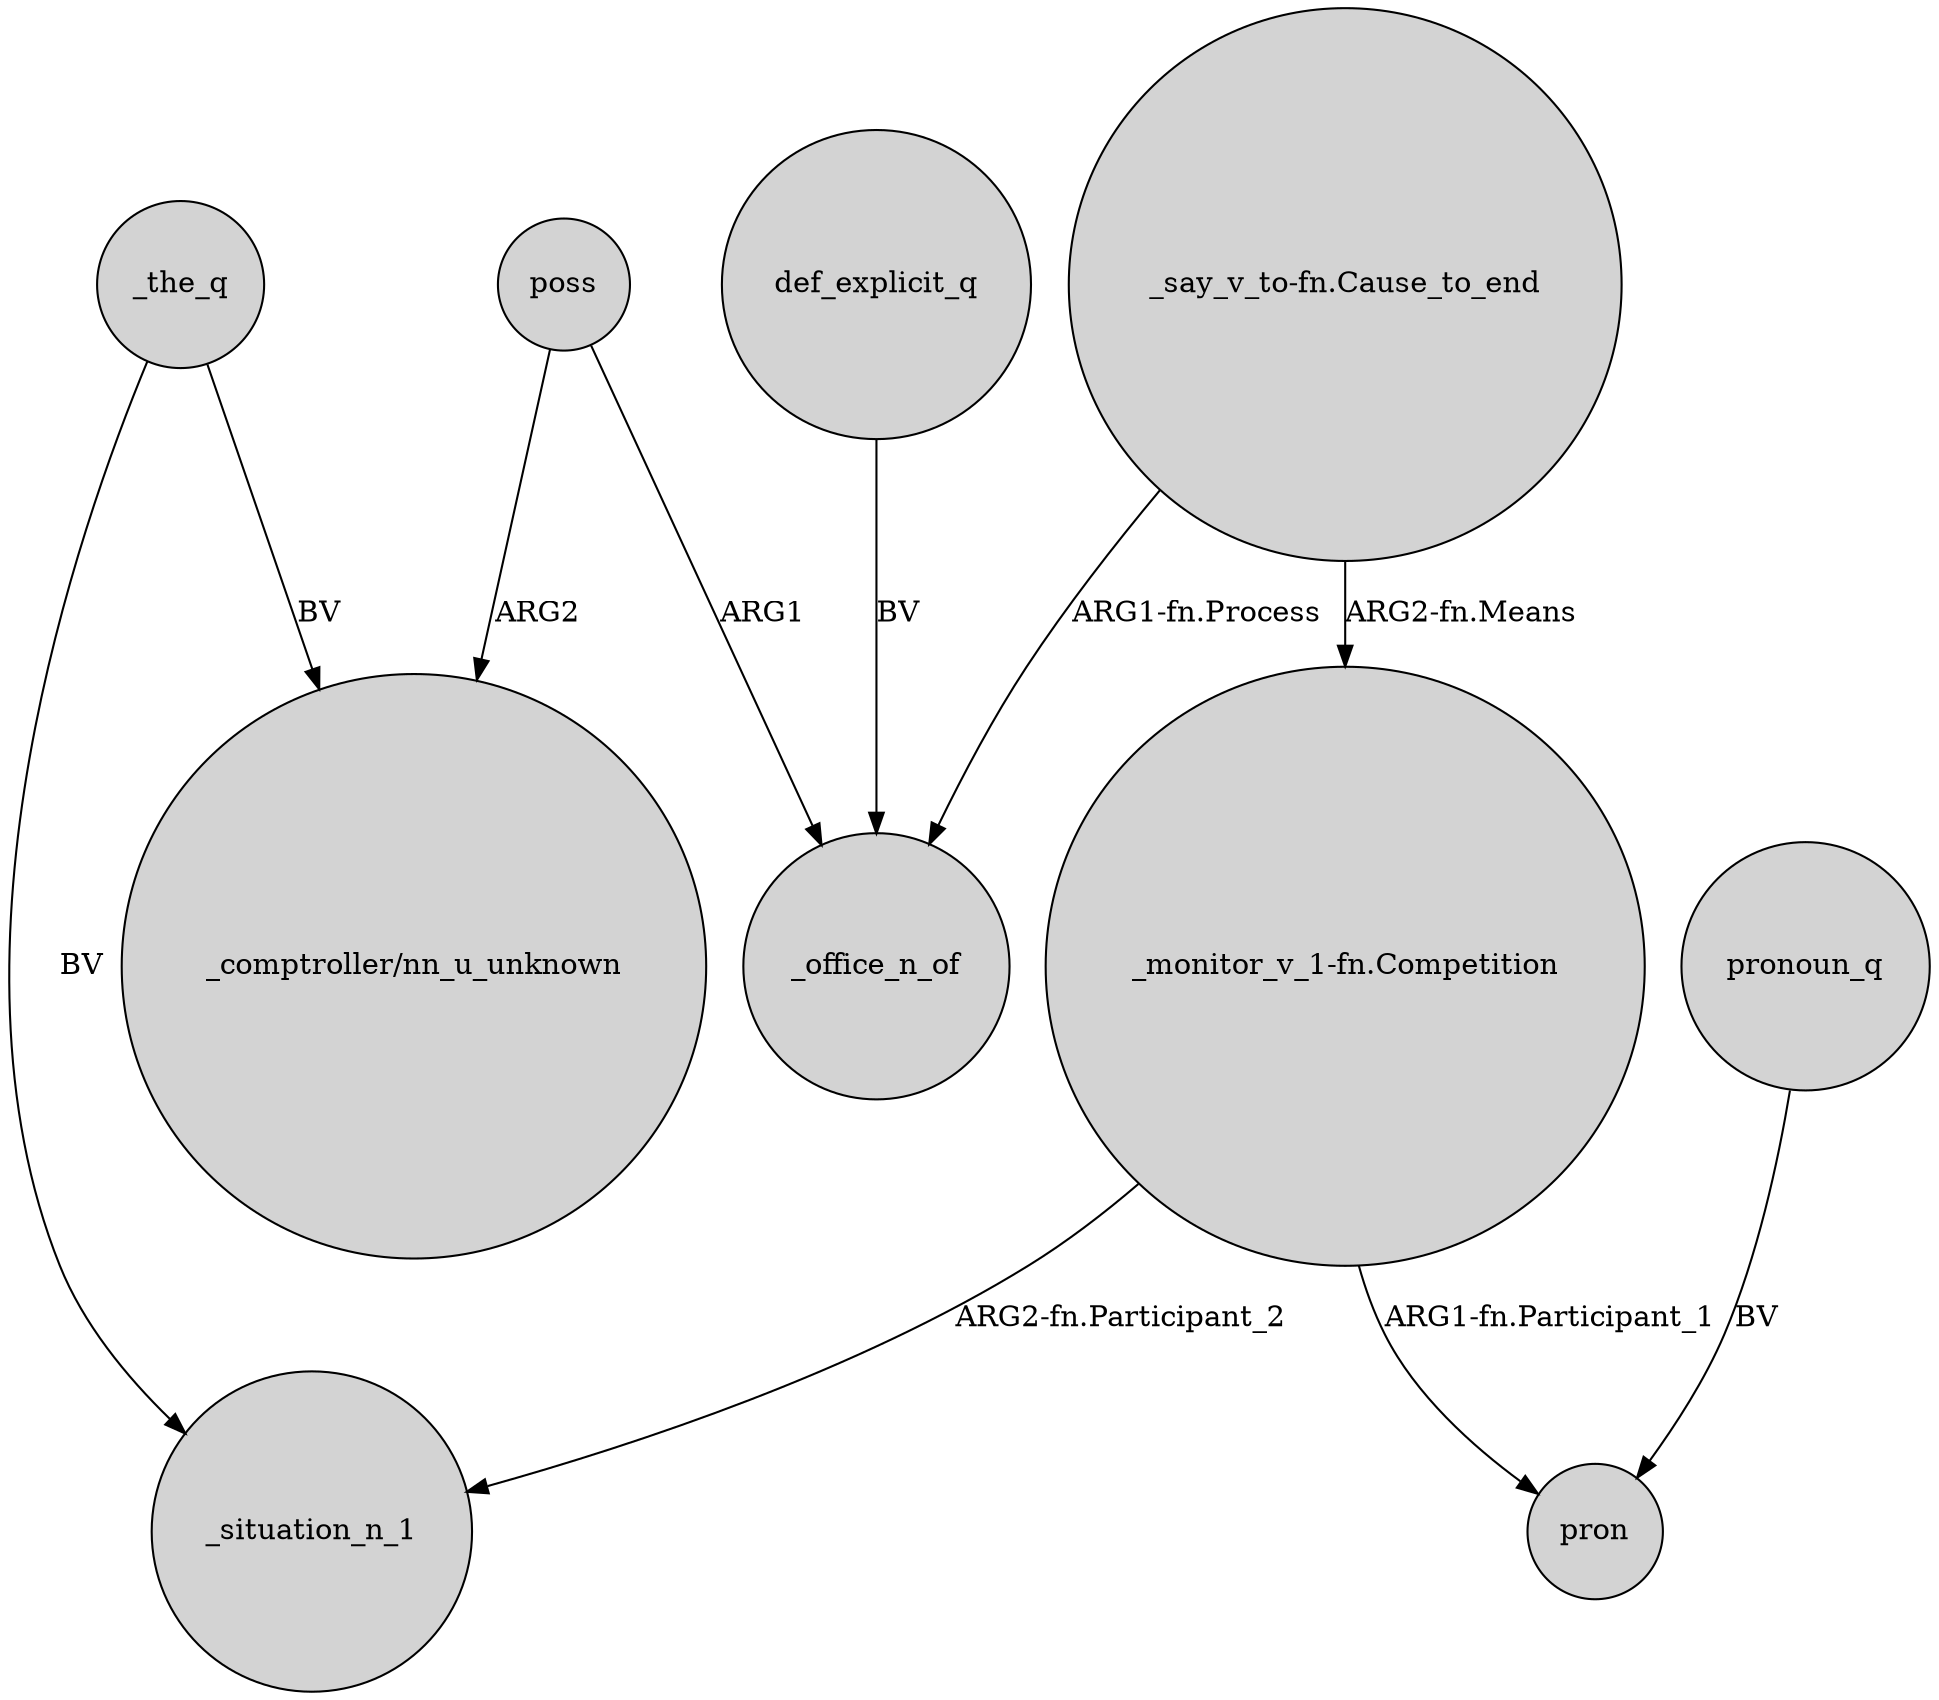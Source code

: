 digraph {
	node [shape=circle style=filled]
	_the_q -> _situation_n_1 [label=BV]
	poss -> "_comptroller/nn_u_unknown" [label=ARG2]
	"_monitor_v_1-fn.Competition" -> _situation_n_1 [label="ARG2-fn.Participant_2"]
	"_say_v_to-fn.Cause_to_end" -> "_monitor_v_1-fn.Competition" [label="ARG2-fn.Means"]
	poss -> _office_n_of [label=ARG1]
	_the_q -> "_comptroller/nn_u_unknown" [label=BV]
	pronoun_q -> pron [label=BV]
	"_monitor_v_1-fn.Competition" -> pron [label="ARG1-fn.Participant_1"]
	def_explicit_q -> _office_n_of [label=BV]
	"_say_v_to-fn.Cause_to_end" -> _office_n_of [label="ARG1-fn.Process"]
}

